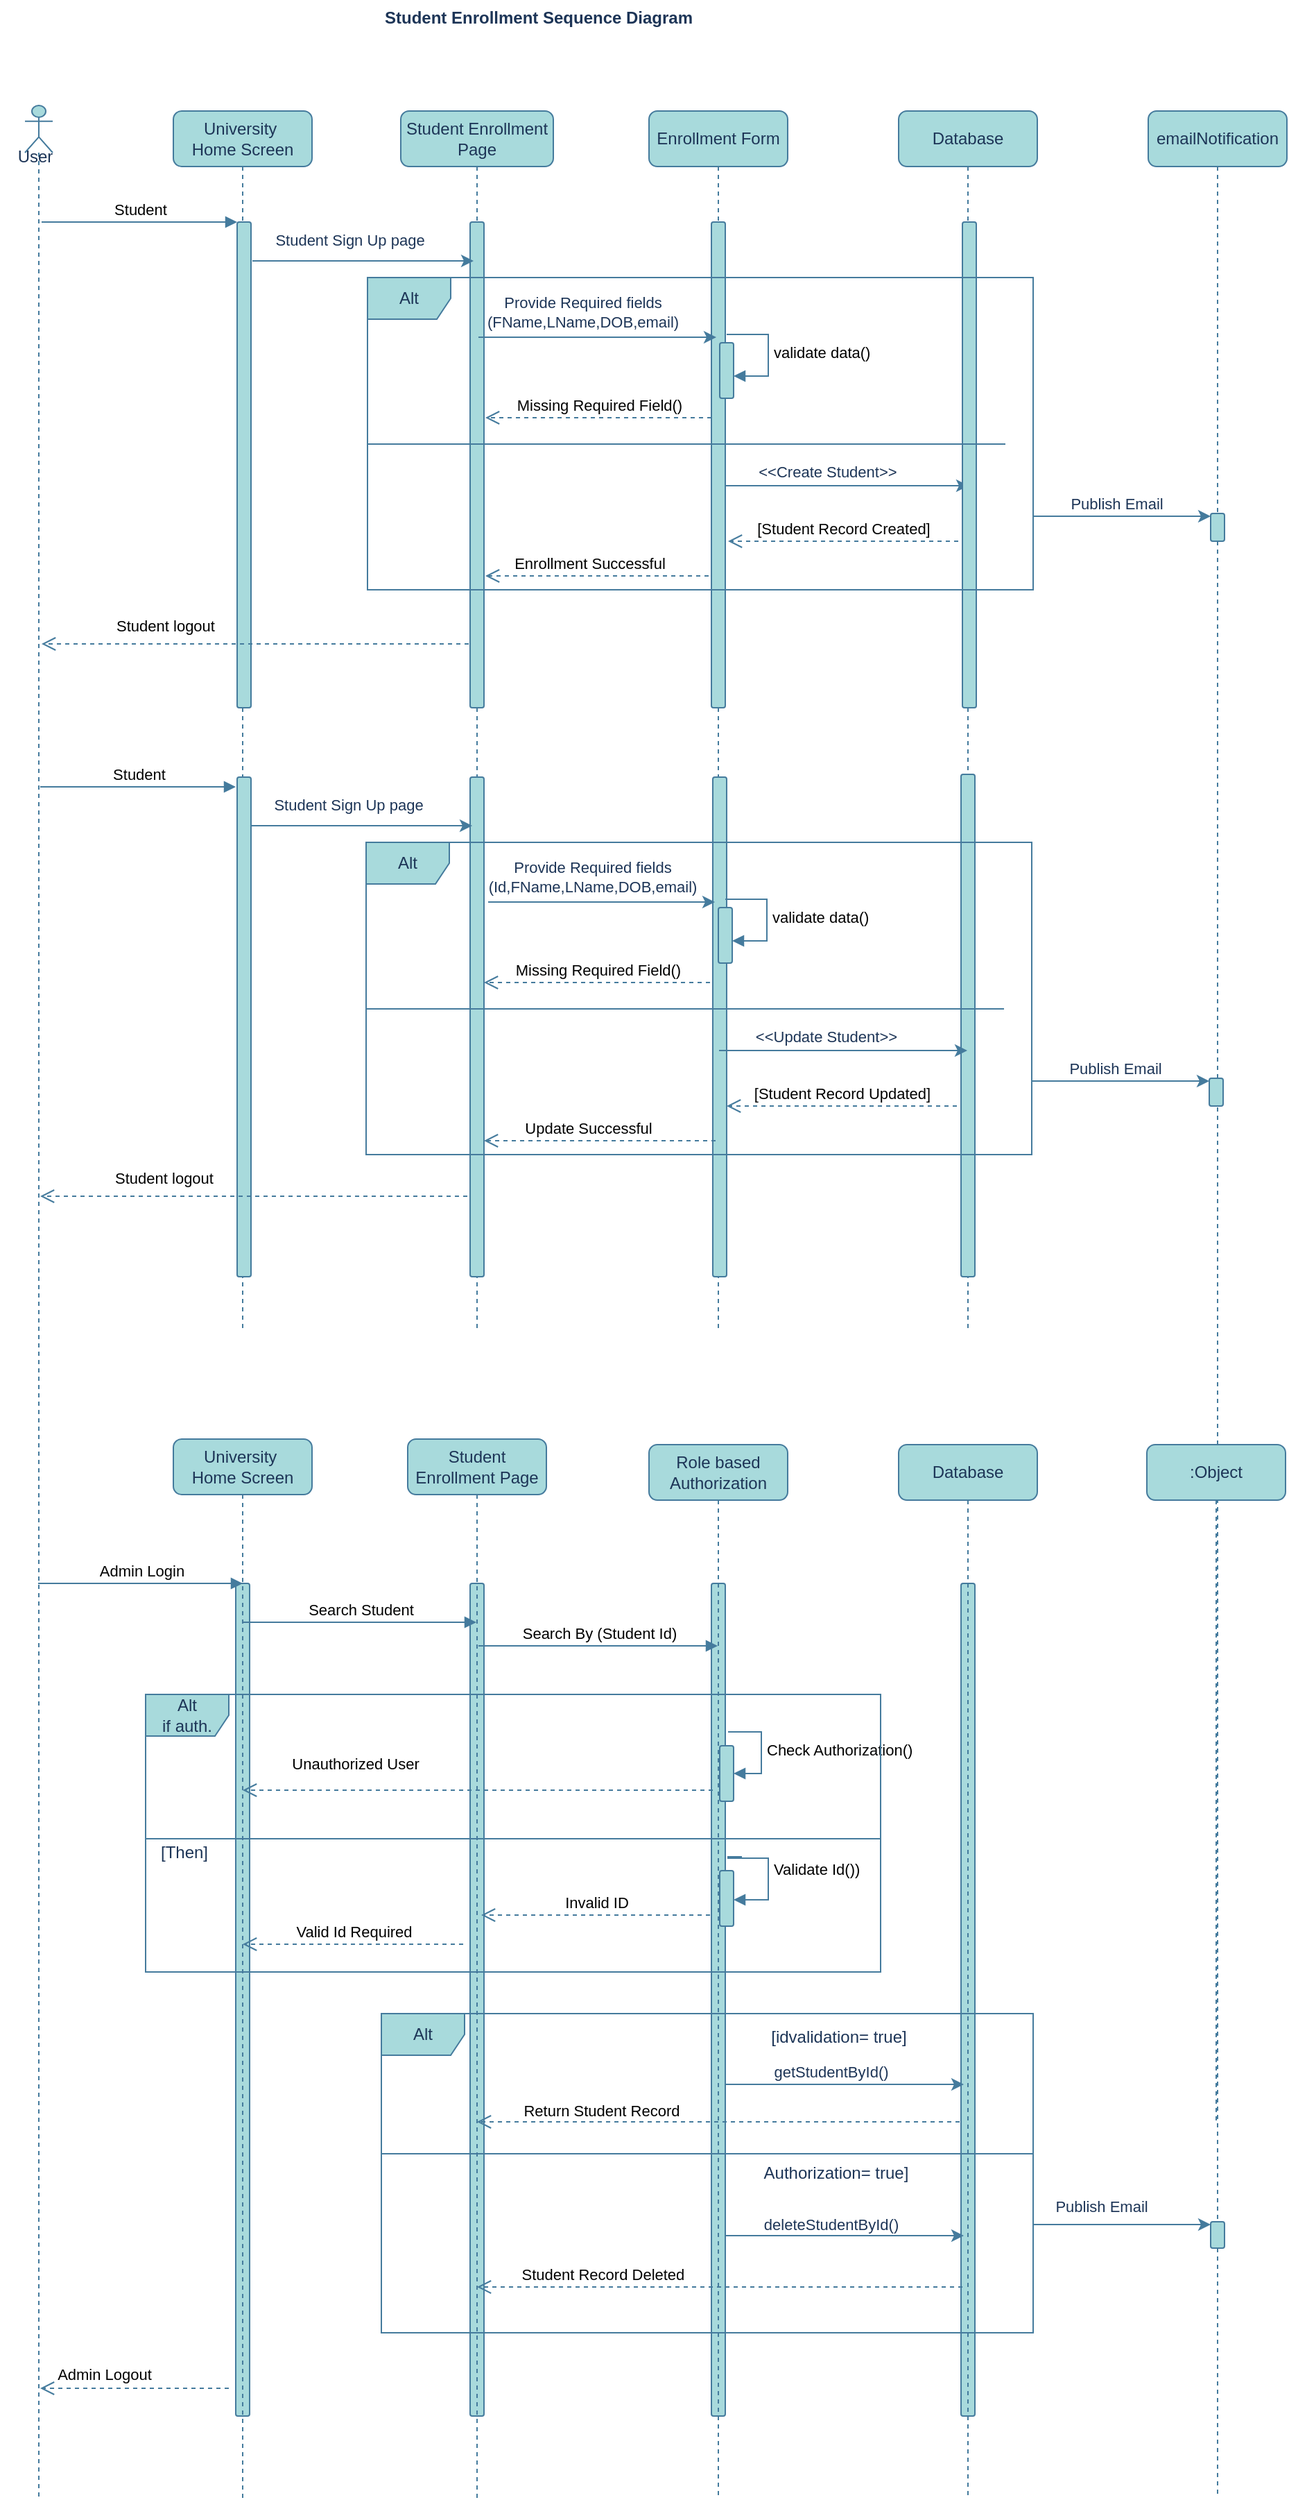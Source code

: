 <mxfile version="24.2.2" type="device">
  <diagram name="Student Enrollment Sequence DiagramV5" id="bmrs55TH-MFHcGylMogD">
    <mxGraphModel dx="1034" dy="1554" grid="1" gridSize="10" guides="1" tooltips="1" connect="1" arrows="1" fold="1" page="1" pageScale="1" pageWidth="850" pageHeight="1100" math="0" shadow="0">
      <root>
        <mxCell id="3jIzx1iN8Bpg-2SuDHj6-0" />
        <mxCell id="3jIzx1iN8Bpg-2SuDHj6-1" parent="3jIzx1iN8Bpg-2SuDHj6-0" />
        <mxCell id="3jIzx1iN8Bpg-2SuDHj6-2" value="University&amp;nbsp;&lt;div&gt;Home Screen&lt;/div&gt;" style="shape=umlLifeline;perimeter=lifelinePerimeter;whiteSpace=wrap;html=1;container=0;dropTarget=0;collapsible=0;recursiveResize=0;outlineConnect=0;portConstraint=eastwest;newEdgeStyle={&quot;edgeStyle&quot;:&quot;elbowEdgeStyle&quot;,&quot;elbow&quot;:&quot;vertical&quot;,&quot;curved&quot;:0,&quot;rounded&quot;:0};labelBackgroundColor=none;fillColor=#A8DADC;strokeColor=#457B9D;fontColor=#1D3557;rounded=1;" parent="3jIzx1iN8Bpg-2SuDHj6-1" vertex="1">
          <mxGeometry x="190" y="40" width="100" height="880" as="geometry" />
        </mxCell>
        <mxCell id="3jIzx1iN8Bpg-2SuDHj6-3" value="" style="html=1;points=[];perimeter=orthogonalPerimeter;outlineConnect=0;targetShapes=umlLifeline;portConstraint=eastwest;newEdgeStyle={&quot;edgeStyle&quot;:&quot;elbowEdgeStyle&quot;,&quot;elbow&quot;:&quot;vertical&quot;,&quot;curved&quot;:0,&quot;rounded&quot;:0};labelBackgroundColor=none;fillColor=#A8DADC;strokeColor=#457B9D;fontColor=#1D3557;rounded=1;" parent="3jIzx1iN8Bpg-2SuDHj6-2" vertex="1">
          <mxGeometry x="46" y="80" width="10" height="350" as="geometry" />
        </mxCell>
        <mxCell id="3jIzx1iN8Bpg-2SuDHj6-4" value="" style="html=1;points=[];perimeter=orthogonalPerimeter;outlineConnect=0;targetShapes=umlLifeline;portConstraint=eastwest;newEdgeStyle={&quot;edgeStyle&quot;:&quot;elbowEdgeStyle&quot;,&quot;elbow&quot;:&quot;vertical&quot;,&quot;curved&quot;:0,&quot;rounded&quot;:0};labelBackgroundColor=none;fillColor=#A8DADC;strokeColor=#457B9D;fontColor=#1D3557;rounded=1;" parent="3jIzx1iN8Bpg-2SuDHj6-2" vertex="1">
          <mxGeometry x="45" y="1061" width="10" height="600" as="geometry" />
        </mxCell>
        <mxCell id="3jIzx1iN8Bpg-2SuDHj6-5" value="" style="html=1;points=[[0,0,0,0,5],[0,1,0,0,-5],[1,0,0,0,5],[1,1,0,0,-5]];perimeter=orthogonalPerimeter;outlineConnect=0;targetShapes=umlLifeline;portConstraint=eastwest;newEdgeStyle={&quot;curved&quot;:0,&quot;rounded&quot;:0};labelBackgroundColor=none;fillColor=#A8DADC;strokeColor=#457B9D;fontColor=#1D3557;rounded=1;" parent="3jIzx1iN8Bpg-2SuDHj6-2" vertex="1">
          <mxGeometry x="46" y="480" width="10" height="360" as="geometry" />
        </mxCell>
        <mxCell id="3jIzx1iN8Bpg-2SuDHj6-6" value="Student" style="html=1;verticalAlign=bottom;endArrow=block;edgeStyle=elbowEdgeStyle;elbow=horizontal;curved=0;rounded=1;labelBackgroundColor=none;strokeColor=#457B9D;fontColor=default;" parent="3jIzx1iN8Bpg-2SuDHj6-1" target="3jIzx1iN8Bpg-2SuDHj6-3" edge="1">
          <mxGeometry relative="1" as="geometry">
            <mxPoint x="95" y="120" as="sourcePoint" />
            <Array as="points">
              <mxPoint x="180" y="120" />
            </Array>
          </mxGeometry>
        </mxCell>
        <mxCell id="3jIzx1iN8Bpg-2SuDHj6-7" value="Enrollment Successful" style="html=1;verticalAlign=bottom;endArrow=open;dashed=1;endSize=8;edgeStyle=elbowEdgeStyle;elbow=vertical;curved=0;rounded=1;labelBackgroundColor=none;strokeColor=#457B9D;fontColor=default;" parent="3jIzx1iN8Bpg-2SuDHj6-1" edge="1">
          <mxGeometry x="0.102" relative="1" as="geometry">
            <mxPoint x="415" y="375" as="targetPoint" />
            <Array as="points">
              <mxPoint x="510" y="375" />
            </Array>
            <mxPoint x="582" y="375" as="sourcePoint" />
            <mxPoint as="offset" />
          </mxGeometry>
        </mxCell>
        <mxCell id="3jIzx1iN8Bpg-2SuDHj6-8" value="" style="edgeStyle=elbowEdgeStyle;rounded=1;orthogonalLoop=1;jettySize=auto;html=1;elbow=vertical;curved=0;labelBackgroundColor=none;strokeColor=#457B9D;fontColor=default;" parent="3jIzx1iN8Bpg-2SuDHj6-1" edge="1">
          <mxGeometry relative="1" as="geometry">
            <mxPoint x="584.5" y="310" as="sourcePoint" />
            <mxPoint x="763.5" y="310" as="targetPoint" />
          </mxGeometry>
        </mxCell>
        <mxCell id="3jIzx1iN8Bpg-2SuDHj6-9" value="&amp;lt;&amp;lt;Create Student&amp;gt;&amp;gt;&amp;nbsp;" style="edgeLabel;html=1;align=center;verticalAlign=middle;resizable=0;points=[];labelBackgroundColor=none;fontColor=#1D3557;rounded=1;" parent="3jIzx1iN8Bpg-2SuDHj6-8" vertex="1" connectable="0">
          <mxGeometry x="-0.168" y="5" relative="1" as="geometry">
            <mxPoint x="4" y="-5" as="offset" />
          </mxGeometry>
        </mxCell>
        <mxCell id="3jIzx1iN8Bpg-2SuDHj6-10" value="Enrollment Form" style="shape=umlLifeline;perimeter=lifelinePerimeter;whiteSpace=wrap;html=1;container=0;dropTarget=0;collapsible=0;recursiveResize=0;outlineConnect=0;portConstraint=eastwest;newEdgeStyle={&quot;edgeStyle&quot;:&quot;elbowEdgeStyle&quot;,&quot;elbow&quot;:&quot;vertical&quot;,&quot;curved&quot;:0,&quot;rounded&quot;:0};labelBackgroundColor=none;fillColor=#A8DADC;strokeColor=#457B9D;fontColor=#1D3557;rounded=1;" parent="3jIzx1iN8Bpg-2SuDHj6-1" vertex="1">
          <mxGeometry x="533" y="40" width="100" height="880" as="geometry" />
        </mxCell>
        <mxCell id="3jIzx1iN8Bpg-2SuDHj6-11" value="" style="html=1;points=[];perimeter=orthogonalPerimeter;outlineConnect=0;targetShapes=umlLifeline;portConstraint=eastwest;newEdgeStyle={&quot;edgeStyle&quot;:&quot;elbowEdgeStyle&quot;,&quot;elbow&quot;:&quot;vertical&quot;,&quot;curved&quot;:0,&quot;rounded&quot;:0};labelBackgroundColor=none;fillColor=#A8DADC;strokeColor=#457B9D;fontColor=#1D3557;rounded=1;" parent="3jIzx1iN8Bpg-2SuDHj6-10" vertex="1">
          <mxGeometry x="45" y="80" width="10" height="350" as="geometry" />
        </mxCell>
        <mxCell id="3jIzx1iN8Bpg-2SuDHj6-12" value="" style="html=1;points=[];perimeter=orthogonalPerimeter;outlineConnect=0;targetShapes=umlLifeline;portConstraint=eastwest;newEdgeStyle={&quot;edgeStyle&quot;:&quot;elbowEdgeStyle&quot;,&quot;elbow&quot;:&quot;vertical&quot;,&quot;curved&quot;:0,&quot;rounded&quot;:0};labelBackgroundColor=none;fillColor=#A8DADC;strokeColor=#457B9D;fontColor=#1D3557;rounded=1;" parent="3jIzx1iN8Bpg-2SuDHj6-10" vertex="1">
          <mxGeometry x="45" y="1061" width="10" height="600" as="geometry" />
        </mxCell>
        <mxCell id="3jIzx1iN8Bpg-2SuDHj6-13" value="" style="html=1;points=[[0,0,0,0,5],[0,1,0,0,-5],[1,0,0,0,5],[1,1,0,0,-5]];perimeter=orthogonalPerimeter;outlineConnect=0;targetShapes=umlLifeline;portConstraint=eastwest;newEdgeStyle={&quot;curved&quot;:0,&quot;rounded&quot;:0};labelBackgroundColor=none;fillColor=#A8DADC;strokeColor=#457B9D;fontColor=#1D3557;rounded=1;" parent="3jIzx1iN8Bpg-2SuDHj6-10" vertex="1">
          <mxGeometry x="46" y="480" width="10" height="360" as="geometry" />
        </mxCell>
        <mxCell id="3jIzx1iN8Bpg-2SuDHj6-14" value="Database" style="shape=umlLifeline;perimeter=lifelinePerimeter;whiteSpace=wrap;html=1;container=0;dropTarget=0;collapsible=0;recursiveResize=0;outlineConnect=0;portConstraint=eastwest;newEdgeStyle={&quot;edgeStyle&quot;:&quot;elbowEdgeStyle&quot;,&quot;elbow&quot;:&quot;vertical&quot;,&quot;curved&quot;:0,&quot;rounded&quot;:0};labelBackgroundColor=none;fillColor=#A8DADC;strokeColor=#457B9D;fontColor=#1D3557;rounded=1;" parent="3jIzx1iN8Bpg-2SuDHj6-1" vertex="1">
          <mxGeometry x="713" y="40" width="100" height="880" as="geometry" />
        </mxCell>
        <mxCell id="3jIzx1iN8Bpg-2SuDHj6-15" value="" style="html=1;points=[];perimeter=orthogonalPerimeter;outlineConnect=0;targetShapes=umlLifeline;portConstraint=eastwest;newEdgeStyle={&quot;edgeStyle&quot;:&quot;elbowEdgeStyle&quot;,&quot;elbow&quot;:&quot;vertical&quot;,&quot;curved&quot;:0,&quot;rounded&quot;:0};labelBackgroundColor=none;fillColor=#A8DADC;strokeColor=#457B9D;fontColor=#1D3557;rounded=1;" parent="3jIzx1iN8Bpg-2SuDHj6-14" vertex="1">
          <mxGeometry x="46" y="80" width="10" height="350" as="geometry" />
        </mxCell>
        <mxCell id="3jIzx1iN8Bpg-2SuDHj6-16" value="" style="html=1;points=[];perimeter=orthogonalPerimeter;outlineConnect=0;targetShapes=umlLifeline;portConstraint=eastwest;newEdgeStyle={&quot;edgeStyle&quot;:&quot;elbowEdgeStyle&quot;,&quot;elbow&quot;:&quot;vertical&quot;,&quot;curved&quot;:0,&quot;rounded&quot;:0};labelBackgroundColor=none;fillColor=#A8DADC;strokeColor=#457B9D;fontColor=#1D3557;rounded=1;" parent="3jIzx1iN8Bpg-2SuDHj6-14" vertex="1">
          <mxGeometry x="45" y="1061" width="10" height="600" as="geometry" />
        </mxCell>
        <mxCell id="3jIzx1iN8Bpg-2SuDHj6-17" value="" style="html=1;points=[[0,0,0,0,5],[0,1,0,0,-5],[1,0,0,0,5],[1,1,0,0,-5]];perimeter=orthogonalPerimeter;outlineConnect=0;targetShapes=umlLifeline;portConstraint=eastwest;newEdgeStyle={&quot;curved&quot;:0,&quot;rounded&quot;:0};labelBackgroundColor=none;fillColor=#A8DADC;strokeColor=#457B9D;fontColor=#1D3557;rounded=1;" parent="3jIzx1iN8Bpg-2SuDHj6-14" vertex="1">
          <mxGeometry x="45" y="478" width="10" height="362" as="geometry" />
        </mxCell>
        <mxCell id="3jIzx1iN8Bpg-2SuDHj6-18" value="" style="shape=umlLifeline;perimeter=lifelinePerimeter;whiteSpace=wrap;html=1;container=1;dropTarget=0;collapsible=0;recursiveResize=0;outlineConnect=0;portConstraint=eastwest;newEdgeStyle={&quot;curved&quot;:0,&quot;rounded&quot;:0};participant=umlActor;size=34;labelBackgroundColor=none;fillColor=#A8DADC;strokeColor=#457B9D;fontColor=#1D3557;rounded=1;" parent="3jIzx1iN8Bpg-2SuDHj6-1" vertex="1">
          <mxGeometry x="83" y="36" width="20" height="1724" as="geometry" />
        </mxCell>
        <mxCell id="3jIzx1iN8Bpg-2SuDHj6-19" value="Student Enrollment Page" style="shape=umlLifeline;perimeter=lifelinePerimeter;whiteSpace=wrap;html=1;container=0;dropTarget=0;collapsible=0;recursiveResize=0;outlineConnect=0;portConstraint=eastwest;newEdgeStyle={&quot;edgeStyle&quot;:&quot;elbowEdgeStyle&quot;,&quot;elbow&quot;:&quot;vertical&quot;,&quot;curved&quot;:0,&quot;rounded&quot;:0};labelBackgroundColor=none;fillColor=#A8DADC;strokeColor=#457B9D;fontColor=#1D3557;rounded=1;" parent="3jIzx1iN8Bpg-2SuDHj6-1" vertex="1">
          <mxGeometry x="354" y="40" width="110" height="880" as="geometry" />
        </mxCell>
        <mxCell id="3jIzx1iN8Bpg-2SuDHj6-20" value="" style="html=1;points=[];perimeter=orthogonalPerimeter;outlineConnect=0;targetShapes=umlLifeline;portConstraint=eastwest;newEdgeStyle={&quot;edgeStyle&quot;:&quot;elbowEdgeStyle&quot;,&quot;elbow&quot;:&quot;vertical&quot;,&quot;curved&quot;:0,&quot;rounded&quot;:0};labelBackgroundColor=none;fillColor=#A8DADC;strokeColor=#457B9D;fontColor=#1D3557;rounded=1;" parent="3jIzx1iN8Bpg-2SuDHj6-19" vertex="1">
          <mxGeometry x="50" y="80" width="10" height="350" as="geometry" />
        </mxCell>
        <mxCell id="3jIzx1iN8Bpg-2SuDHj6-21" value="" style="html=1;points=[];perimeter=orthogonalPerimeter;outlineConnect=0;targetShapes=umlLifeline;portConstraint=eastwest;newEdgeStyle={&quot;edgeStyle&quot;:&quot;elbowEdgeStyle&quot;,&quot;elbow&quot;:&quot;vertical&quot;,&quot;curved&quot;:0,&quot;rounded&quot;:0};labelBackgroundColor=none;fillColor=#A8DADC;strokeColor=#457B9D;fontColor=#1D3557;rounded=1;" parent="3jIzx1iN8Bpg-2SuDHj6-19" vertex="1">
          <mxGeometry x="50" y="1061" width="10" height="600" as="geometry" />
        </mxCell>
        <mxCell id="3jIzx1iN8Bpg-2SuDHj6-22" value="" style="html=1;points=[[0,0,0,0,5],[0,1,0,0,-5],[1,0,0,0,5],[1,1,0,0,-5]];perimeter=orthogonalPerimeter;outlineConnect=0;targetShapes=umlLifeline;portConstraint=eastwest;newEdgeStyle={&quot;curved&quot;:0,&quot;rounded&quot;:0};labelBackgroundColor=none;fillColor=#A8DADC;strokeColor=#457B9D;fontColor=#1D3557;rounded=1;" parent="3jIzx1iN8Bpg-2SuDHj6-19" vertex="1">
          <mxGeometry x="50" y="480" width="10" height="360" as="geometry" />
        </mxCell>
        <mxCell id="3jIzx1iN8Bpg-2SuDHj6-23" value="" style="edgeStyle=elbowEdgeStyle;rounded=1;orthogonalLoop=1;jettySize=auto;html=1;elbow=vertical;curved=0;labelBackgroundColor=none;strokeColor=#457B9D;fontColor=default;" parent="3jIzx1iN8Bpg-2SuDHj6-1" edge="1">
          <mxGeometry relative="1" as="geometry">
            <mxPoint x="410" y="203" as="sourcePoint" />
            <mxPoint x="581.5" y="203" as="targetPoint" />
          </mxGeometry>
        </mxCell>
        <mxCell id="3jIzx1iN8Bpg-2SuDHj6-24" value="Provide Required fields&lt;div&gt;(FName,LName,DOB,email)&lt;/div&gt;" style="edgeLabel;html=1;align=center;verticalAlign=middle;resizable=0;points=[];labelBackgroundColor=none;fontColor=#1D3557;rounded=1;" parent="3jIzx1iN8Bpg-2SuDHj6-23" vertex="1" connectable="0">
          <mxGeometry x="-0.129" y="8" relative="1" as="geometry">
            <mxPoint y="-10" as="offset" />
          </mxGeometry>
        </mxCell>
        <mxCell id="3jIzx1iN8Bpg-2SuDHj6-25" value="[Student Record Created]" style="html=1;verticalAlign=bottom;endArrow=open;dashed=1;endSize=8;edgeStyle=elbowEdgeStyle;elbow=vertical;curved=0;rounded=1;labelBackgroundColor=none;strokeColor=#457B9D;fontColor=default;" parent="3jIzx1iN8Bpg-2SuDHj6-1" edge="1">
          <mxGeometry relative="1" as="geometry">
            <mxPoint x="590" y="350" as="targetPoint" />
            <Array as="points">
              <mxPoint x="681" y="350" />
            </Array>
            <mxPoint x="756" y="350" as="sourcePoint" />
          </mxGeometry>
        </mxCell>
        <mxCell id="3jIzx1iN8Bpg-2SuDHj6-26" value="" style="html=1;points=[[0,0,0,0,5],[0,1,0,0,-5],[1,0,0,0,5],[1,1,0,0,-5]];perimeter=orthogonalPerimeter;outlineConnect=0;targetShapes=umlLifeline;portConstraint=eastwest;newEdgeStyle={&quot;curved&quot;:0,&quot;rounded&quot;:0};labelBackgroundColor=none;fillColor=#A8DADC;strokeColor=#457B9D;fontColor=#1D3557;rounded=1;" parent="3jIzx1iN8Bpg-2SuDHj6-1" vertex="1">
          <mxGeometry x="584" y="207" width="10" height="40" as="geometry" />
        </mxCell>
        <mxCell id="3jIzx1iN8Bpg-2SuDHj6-27" value="validate data()" style="html=1;align=left;spacingLeft=2;endArrow=block;rounded=1;edgeStyle=orthogonalEdgeStyle;curved=0;rounded=0;labelBackgroundColor=none;strokeColor=#457B9D;fontColor=default;" parent="3jIzx1iN8Bpg-2SuDHj6-1" edge="1">
          <mxGeometry relative="1" as="geometry">
            <mxPoint x="589" y="201" as="sourcePoint" />
            <Array as="points">
              <mxPoint x="619" y="231" />
            </Array>
            <mxPoint x="594" y="231" as="targetPoint" />
          </mxGeometry>
        </mxCell>
        <mxCell id="3jIzx1iN8Bpg-2SuDHj6-28" value="Missing Required Field()" style="html=1;verticalAlign=bottom;endArrow=open;dashed=1;endSize=8;edgeStyle=elbowEdgeStyle;elbow=vertical;curved=0;rounded=1;labelBackgroundColor=none;strokeColor=#457B9D;fontColor=default;" parent="3jIzx1iN8Bpg-2SuDHj6-1" edge="1">
          <mxGeometry relative="1" as="geometry">
            <mxPoint x="415" y="261" as="targetPoint" />
            <Array as="points">
              <mxPoint x="510" y="261" />
            </Array>
            <mxPoint x="578" y="261" as="sourcePoint" />
          </mxGeometry>
        </mxCell>
        <mxCell id="3jIzx1iN8Bpg-2SuDHj6-29" value="emailNotification" style="shape=umlLifeline;perimeter=lifelinePerimeter;whiteSpace=wrap;html=1;container=0;dropTarget=0;collapsible=0;recursiveResize=0;outlineConnect=0;portConstraint=eastwest;newEdgeStyle={&quot;edgeStyle&quot;:&quot;elbowEdgeStyle&quot;,&quot;elbow&quot;:&quot;vertical&quot;,&quot;curved&quot;:0,&quot;rounded&quot;:0};labelBackgroundColor=none;fillColor=#A8DADC;strokeColor=#457B9D;fontColor=#1D3557;rounded=1;" parent="3jIzx1iN8Bpg-2SuDHj6-1" vertex="1">
          <mxGeometry x="893" y="40" width="100" height="1720" as="geometry" />
        </mxCell>
        <mxCell id="3jIzx1iN8Bpg-2SuDHj6-30" value="" style="html=1;points=[];perimeter=orthogonalPerimeter;outlineConnect=0;targetShapes=umlLifeline;portConstraint=eastwest;newEdgeStyle={&quot;edgeStyle&quot;:&quot;elbowEdgeStyle&quot;,&quot;elbow&quot;:&quot;vertical&quot;,&quot;curved&quot;:0,&quot;rounded&quot;:0};labelBackgroundColor=none;fillColor=#A8DADC;strokeColor=#457B9D;fontColor=#1D3557;rounded=1;" parent="3jIzx1iN8Bpg-2SuDHj6-29" vertex="1">
          <mxGeometry x="45" y="290" width="10" height="20" as="geometry" />
        </mxCell>
        <mxCell id="3jIzx1iN8Bpg-2SuDHj6-31" value="" style="html=1;points=[];perimeter=orthogonalPerimeter;outlineConnect=0;targetShapes=umlLifeline;portConstraint=eastwest;newEdgeStyle={&quot;edgeStyle&quot;:&quot;elbowEdgeStyle&quot;,&quot;elbow&quot;:&quot;vertical&quot;,&quot;curved&quot;:0,&quot;rounded&quot;:0};labelBackgroundColor=none;fillColor=#A8DADC;strokeColor=#457B9D;fontColor=#1D3557;rounded=1;" parent="3jIzx1iN8Bpg-2SuDHj6-29" vertex="1">
          <mxGeometry x="45" y="1521" width="10" height="19" as="geometry" />
        </mxCell>
        <mxCell id="3jIzx1iN8Bpg-2SuDHj6-32" value="" style="edgeStyle=elbowEdgeStyle;rounded=1;orthogonalLoop=1;jettySize=auto;html=1;elbow=vertical;curved=0;labelBackgroundColor=none;strokeColor=#457B9D;fontColor=default;" parent="3jIzx1iN8Bpg-2SuDHj6-1" edge="1">
          <mxGeometry relative="1" as="geometry">
            <mxPoint x="810" y="332" as="sourcePoint" />
            <mxPoint x="938" y="332" as="targetPoint" />
          </mxGeometry>
        </mxCell>
        <mxCell id="3jIzx1iN8Bpg-2SuDHj6-33" value="Publish Email" style="edgeLabel;html=1;align=center;verticalAlign=middle;resizable=0;points=[];labelBackgroundColor=none;fontColor=#1D3557;rounded=1;" parent="3jIzx1iN8Bpg-2SuDHj6-1" vertex="1" connectable="0">
          <mxGeometry x="871.5" y="316" as="geometry">
            <mxPoint x="-2" y="7" as="offset" />
          </mxGeometry>
        </mxCell>
        <mxCell id="3jIzx1iN8Bpg-2SuDHj6-34" value="Admin Login" style="html=1;verticalAlign=bottom;endArrow=block;edgeStyle=elbowEdgeStyle;elbow=vertical;curved=0;rounded=1;entryX=0.5;entryY=0;entryDx=0;entryDy=0;entryPerimeter=0;labelBackgroundColor=none;strokeColor=#457B9D;fontColor=default;" parent="3jIzx1iN8Bpg-2SuDHj6-1" target="3jIzx1iN8Bpg-2SuDHj6-4" edge="1">
          <mxGeometry width="80" relative="1" as="geometry">
            <mxPoint x="92.5" y="1101" as="sourcePoint" />
            <mxPoint x="230" y="1101" as="targetPoint" />
          </mxGeometry>
        </mxCell>
        <mxCell id="3jIzx1iN8Bpg-2SuDHj6-35" value="Search Student" style="html=1;verticalAlign=bottom;endArrow=block;edgeStyle=elbowEdgeStyle;elbow=vertical;curved=0;rounded=1;labelBackgroundColor=none;strokeColor=#457B9D;fontColor=default;" parent="3jIzx1iN8Bpg-2SuDHj6-1" source="3jIzx1iN8Bpg-2SuDHj6-84" edge="1">
          <mxGeometry width="80" relative="1" as="geometry">
            <mxPoint x="280" y="1129" as="sourcePoint" />
            <mxPoint x="408.5" y="1129" as="targetPoint" />
          </mxGeometry>
        </mxCell>
        <mxCell id="3jIzx1iN8Bpg-2SuDHj6-36" value="Search By (Student Id)" style="html=1;verticalAlign=bottom;endArrow=block;edgeStyle=elbowEdgeStyle;elbow=vertical;curved=0;rounded=1;labelBackgroundColor=none;strokeColor=#457B9D;fontColor=default;" parent="3jIzx1iN8Bpg-2SuDHj6-1" edge="1">
          <mxGeometry width="80" relative="1" as="geometry">
            <mxPoint x="410" y="1146" as="sourcePoint" />
            <mxPoint x="582.5" y="1146" as="targetPoint" />
          </mxGeometry>
        </mxCell>
        <mxCell id="3jIzx1iN8Bpg-2SuDHj6-37" value="" style="html=1;points=[];perimeter=orthogonalPerimeter;outlineConnect=0;targetShapes=umlLifeline;portConstraint=eastwest;newEdgeStyle={&quot;edgeStyle&quot;:&quot;elbowEdgeStyle&quot;,&quot;elbow&quot;:&quot;vertical&quot;,&quot;curved&quot;:0,&quot;rounded&quot;:0};labelBackgroundColor=none;fillColor=#A8DADC;strokeColor=#457B9D;fontColor=#1D3557;rounded=1;" parent="3jIzx1iN8Bpg-2SuDHj6-1" vertex="1">
          <mxGeometry x="584" y="1218" width="10" height="40" as="geometry" />
        </mxCell>
        <mxCell id="3jIzx1iN8Bpg-2SuDHj6-38" value="Check Authorization()" style="html=1;align=left;spacingLeft=2;endArrow=block;rounded=1;edgeStyle=orthogonalEdgeStyle;curved=0;rounded=0;labelBackgroundColor=none;strokeColor=#457B9D;fontColor=default;" parent="3jIzx1iN8Bpg-2SuDHj6-1" target="3jIzx1iN8Bpg-2SuDHj6-37" edge="1">
          <mxGeometry relative="1" as="geometry">
            <mxPoint x="590" y="1208" as="sourcePoint" />
            <Array as="points">
              <mxPoint x="614" y="1238" />
            </Array>
          </mxGeometry>
        </mxCell>
        <mxCell id="3jIzx1iN8Bpg-2SuDHj6-39" value="Unauthorized User" style="html=1;verticalAlign=bottom;endArrow=open;dashed=1;endSize=8;edgeStyle=elbowEdgeStyle;elbow=vertical;curved=0;rounded=1;labelBackgroundColor=none;strokeColor=#457B9D;fontColor=default;" parent="3jIzx1iN8Bpg-2SuDHj6-1" target="3jIzx1iN8Bpg-2SuDHj6-84" edge="1">
          <mxGeometry x="0.526" y="-10" relative="1" as="geometry">
            <mxPoint x="420" y="1250" as="targetPoint" />
            <Array as="points">
              <mxPoint x="520" y="1250" />
            </Array>
            <mxPoint x="579" y="1250" as="sourcePoint" />
            <mxPoint as="offset" />
          </mxGeometry>
        </mxCell>
        <mxCell id="3jIzx1iN8Bpg-2SuDHj6-40" value="Student Record Deleted&amp;nbsp;" style="html=1;verticalAlign=bottom;endArrow=open;dashed=1;endSize=8;edgeStyle=elbowEdgeStyle;elbow=vertical;curved=0;rounded=1;labelBackgroundColor=none;strokeColor=#457B9D;fontColor=default;" parent="3jIzx1iN8Bpg-2SuDHj6-1" target="3jIzx1iN8Bpg-2SuDHj6-85" edge="1">
          <mxGeometry x="0.477" relative="1" as="geometry">
            <mxPoint x="590" y="1608" as="targetPoint" />
            <Array as="points">
              <mxPoint x="684" y="1608" />
            </Array>
            <mxPoint x="759" y="1608" as="sourcePoint" />
            <mxPoint as="offset" />
          </mxGeometry>
        </mxCell>
        <mxCell id="3jIzx1iN8Bpg-2SuDHj6-41" value="" style="edgeStyle=elbowEdgeStyle;rounded=1;orthogonalLoop=1;jettySize=auto;html=1;elbow=vertical;curved=0;labelBackgroundColor=none;strokeColor=#457B9D;fontColor=default;" parent="3jIzx1iN8Bpg-2SuDHj6-1" edge="1">
          <mxGeometry relative="1" as="geometry">
            <mxPoint x="588.5" y="1462" as="sourcePoint" />
            <mxPoint x="760" y="1462" as="targetPoint" />
          </mxGeometry>
        </mxCell>
        <mxCell id="3jIzx1iN8Bpg-2SuDHj6-42" value="getStudentById()" style="edgeLabel;html=1;align=center;verticalAlign=middle;resizable=0;points=[];labelBackgroundColor=none;fontColor=#1D3557;rounded=1;" parent="3jIzx1iN8Bpg-2SuDHj6-41" vertex="1" connectable="0">
          <mxGeometry x="-0.168" y="5" relative="1" as="geometry">
            <mxPoint x="4" y="-4" as="offset" />
          </mxGeometry>
        </mxCell>
        <mxCell id="3jIzx1iN8Bpg-2SuDHj6-43" value="Admin Logout" style="html=1;verticalAlign=bottom;endArrow=open;dashed=1;endSize=8;edgeStyle=elbowEdgeStyle;elbow=vertical;curved=0;rounded=1;labelBackgroundColor=none;strokeColor=#457B9D;fontColor=default;" parent="3jIzx1iN8Bpg-2SuDHj6-1" edge="1">
          <mxGeometry x="0.324" y="-1" relative="1" as="geometry">
            <mxPoint x="94" y="1681" as="targetPoint" />
            <Array as="points">
              <mxPoint x="189" y="1681" />
            </Array>
            <mxPoint x="230" y="1681" as="sourcePoint" />
            <mxPoint as="offset" />
          </mxGeometry>
        </mxCell>
        <mxCell id="3jIzx1iN8Bpg-2SuDHj6-44" value="User" style="text;html=1;align=center;verticalAlign=middle;resizable=0;points=[];autosize=1;strokeColor=none;fillColor=none;labelBackgroundColor=none;fontColor=#1D3557;rounded=1;" parent="3jIzx1iN8Bpg-2SuDHj6-1" vertex="1">
          <mxGeometry x="65" y="58" width="50" height="30" as="geometry" />
        </mxCell>
        <mxCell id="3jIzx1iN8Bpg-2SuDHj6-45" value="" style="html=1;points=[];perimeter=orthogonalPerimeter;outlineConnect=0;targetShapes=umlLifeline;portConstraint=eastwest;newEdgeStyle={&quot;edgeStyle&quot;:&quot;elbowEdgeStyle&quot;,&quot;elbow&quot;:&quot;vertical&quot;,&quot;curved&quot;:0,&quot;rounded&quot;:0};labelBackgroundColor=none;fillColor=#A8DADC;strokeColor=#457B9D;fontColor=#1D3557;rounded=1;" parent="3jIzx1iN8Bpg-2SuDHj6-1" vertex="1">
          <mxGeometry x="584" y="1308" width="10" height="40" as="geometry" />
        </mxCell>
        <mxCell id="3jIzx1iN8Bpg-2SuDHj6-46" value="Invalid ID" style="html=1;verticalAlign=bottom;endArrow=open;dashed=1;endSize=8;edgeStyle=elbowEdgeStyle;elbow=vertical;curved=0;rounded=1;labelBackgroundColor=none;strokeColor=#457B9D;fontColor=default;" parent="3jIzx1iN8Bpg-2SuDHj6-1" edge="1">
          <mxGeometry relative="1" as="geometry">
            <mxPoint x="412" y="1340" as="targetPoint" />
            <Array as="points">
              <mxPoint x="518" y="1340" />
            </Array>
            <mxPoint x="577" y="1340" as="sourcePoint" />
          </mxGeometry>
        </mxCell>
        <mxCell id="3jIzx1iN8Bpg-2SuDHj6-47" value="Valid Id Required" style="html=1;verticalAlign=bottom;endArrow=open;dashed=1;endSize=8;edgeStyle=elbowEdgeStyle;elbow=vertical;curved=0;rounded=1;labelBackgroundColor=none;strokeColor=#457B9D;fontColor=default;" parent="3jIzx1iN8Bpg-2SuDHj6-1" target="3jIzx1iN8Bpg-2SuDHj6-84" edge="1">
          <mxGeometry relative="1" as="geometry">
            <mxPoint x="276" y="1361" as="targetPoint" />
            <Array as="points">
              <mxPoint x="371" y="1361" />
            </Array>
            <mxPoint x="399" y="1361" as="sourcePoint" />
          </mxGeometry>
        </mxCell>
        <mxCell id="3jIzx1iN8Bpg-2SuDHj6-48" value="Validate Id())" style="html=1;align=left;spacingLeft=2;endArrow=block;rounded=1;edgeStyle=orthogonalEdgeStyle;curved=0;rounded=0;labelBackgroundColor=none;strokeColor=#457B9D;fontColor=default;" parent="3jIzx1iN8Bpg-2SuDHj6-1" edge="1">
          <mxGeometry relative="1" as="geometry">
            <mxPoint x="600" y="1298" as="sourcePoint" />
            <Array as="points">
              <mxPoint x="590" y="1298" />
              <mxPoint x="590" y="1299" />
              <mxPoint x="619" y="1299" />
              <mxPoint x="619" y="1329" />
            </Array>
            <mxPoint x="594" y="1329" as="targetPoint" />
          </mxGeometry>
        </mxCell>
        <mxCell id="3jIzx1iN8Bpg-2SuDHj6-49" value="Alt" style="shape=umlFrame;whiteSpace=wrap;html=1;pointerEvents=0;labelBackgroundColor=none;fillColor=#A8DADC;strokeColor=#457B9D;fontColor=#1D3557;rounded=1;" parent="3jIzx1iN8Bpg-2SuDHj6-1" vertex="1">
          <mxGeometry x="340" y="1411" width="470" height="230" as="geometry" />
        </mxCell>
        <mxCell id="3jIzx1iN8Bpg-2SuDHj6-50" value="" style="edgeStyle=elbowEdgeStyle;rounded=1;orthogonalLoop=1;jettySize=auto;html=1;elbow=vertical;curved=0;labelBackgroundColor=none;strokeColor=#457B9D;fontColor=default;" parent="3jIzx1iN8Bpg-2SuDHj6-1" edge="1">
          <mxGeometry relative="1" as="geometry">
            <mxPoint x="588.5" y="1571" as="sourcePoint" />
            <mxPoint x="760" y="1571" as="targetPoint" />
          </mxGeometry>
        </mxCell>
        <mxCell id="3jIzx1iN8Bpg-2SuDHj6-51" value="deleteStudentById()" style="edgeLabel;html=1;align=center;verticalAlign=middle;resizable=0;points=[];labelBackgroundColor=none;fontColor=#1D3557;rounded=1;" parent="3jIzx1iN8Bpg-2SuDHj6-50" vertex="1" connectable="0">
          <mxGeometry x="-0.168" y="5" relative="1" as="geometry">
            <mxPoint x="4" y="-3" as="offset" />
          </mxGeometry>
        </mxCell>
        <mxCell id="3jIzx1iN8Bpg-2SuDHj6-52" value="Return Student Record&amp;nbsp;" style="html=1;verticalAlign=bottom;endArrow=open;dashed=1;endSize=8;edgeStyle=elbowEdgeStyle;elbow=vertical;curved=0;rounded=1;labelBackgroundColor=none;strokeColor=#457B9D;fontColor=default;" parent="3jIzx1iN8Bpg-2SuDHj6-1" target="3jIzx1iN8Bpg-2SuDHj6-85" edge="1">
          <mxGeometry x="0.474" y="1" relative="1" as="geometry">
            <mxPoint x="588" y="1489" as="targetPoint" />
            <Array as="points">
              <mxPoint x="682" y="1489" />
            </Array>
            <mxPoint x="757" y="1489" as="sourcePoint" />
            <mxPoint x="-1" as="offset" />
          </mxGeometry>
        </mxCell>
        <mxCell id="3jIzx1iN8Bpg-2SuDHj6-53" value="" style="line;strokeWidth=1;fillColor=none;align=left;verticalAlign=middle;spacingTop=-1;spacingLeft=3;spacingRight=3;rotatable=0;labelPosition=right;points=[];portConstraint=eastwest;strokeColor=#457B9D;labelBackgroundColor=none;fontColor=#1D3557;rounded=1;" parent="3jIzx1iN8Bpg-2SuDHj6-1" vertex="1">
          <mxGeometry x="340" y="1508" width="470" height="8" as="geometry" />
        </mxCell>
        <mxCell id="3jIzx1iN8Bpg-2SuDHj6-54" value="Alt&lt;br&gt;if auth." style="shape=umlFrame;whiteSpace=wrap;html=1;pointerEvents=0;labelBackgroundColor=none;fillColor=#A8DADC;strokeColor=#457B9D;fontColor=#1D3557;rounded=1;" parent="3jIzx1iN8Bpg-2SuDHj6-1" vertex="1">
          <mxGeometry x="170" y="1181" width="530" height="200" as="geometry" />
        </mxCell>
        <mxCell id="3jIzx1iN8Bpg-2SuDHj6-55" value="" style="line;strokeWidth=1;fillColor=none;align=left;verticalAlign=middle;spacingTop=-1;spacingLeft=3;spacingRight=3;rotatable=0;labelPosition=right;points=[];portConstraint=eastwest;strokeColor=#457B9D;labelBackgroundColor=none;fontColor=#1D3557;rounded=1;" parent="3jIzx1iN8Bpg-2SuDHj6-1" vertex="1">
          <mxGeometry x="170" y="1281" width="530" height="8" as="geometry" />
        </mxCell>
        <mxCell id="3jIzx1iN8Bpg-2SuDHj6-56" value="[Then]" style="text;html=1;strokeColor=none;fillColor=none;align=center;verticalAlign=middle;whiteSpace=wrap;rounded=1;labelBackgroundColor=none;fontColor=#1D3557;" parent="3jIzx1iN8Bpg-2SuDHj6-1" vertex="1">
          <mxGeometry x="175" y="1289" width="46" height="12" as="geometry" />
        </mxCell>
        <mxCell id="3jIzx1iN8Bpg-2SuDHj6-57" value="" style="edgeStyle=elbowEdgeStyle;rounded=1;orthogonalLoop=1;jettySize=auto;html=1;elbow=vertical;curved=0;labelBackgroundColor=none;strokeColor=#457B9D;fontColor=default;" parent="3jIzx1iN8Bpg-2SuDHj6-1" target="3jIzx1iN8Bpg-2SuDHj6-31" edge="1">
          <mxGeometry relative="1" as="geometry">
            <mxPoint x="810" y="1563" as="sourcePoint" />
            <mxPoint x="935" y="1563" as="targetPoint" />
            <Array as="points">
              <mxPoint x="810" y="1563" />
            </Array>
          </mxGeometry>
        </mxCell>
        <mxCell id="3jIzx1iN8Bpg-2SuDHj6-58" value="Publish Email" style="edgeLabel;html=1;align=center;verticalAlign=middle;resizable=0;points=[];labelBackgroundColor=none;fontColor=#1D3557;rounded=1;" parent="3jIzx1iN8Bpg-2SuDHj6-1" vertex="1" connectable="0">
          <mxGeometry x="860.5" y="1543" as="geometry">
            <mxPoint x="-2" y="7" as="offset" />
          </mxGeometry>
        </mxCell>
        <mxCell id="3jIzx1iN8Bpg-2SuDHj6-59" value="[idvalidation= true]" style="text;html=1;strokeColor=none;fillColor=none;align=center;verticalAlign=middle;whiteSpace=wrap;rounded=1;labelBackgroundColor=none;fontColor=#1D3557;" parent="3jIzx1iN8Bpg-2SuDHj6-1" vertex="1">
          <mxGeometry x="610" y="1418" width="120" height="20" as="geometry" />
        </mxCell>
        <mxCell id="3jIzx1iN8Bpg-2SuDHj6-60" value="Authorization= true]" style="text;html=1;strokeColor=none;fillColor=none;align=center;verticalAlign=middle;whiteSpace=wrap;rounded=1;labelBackgroundColor=none;fontColor=#1D3557;" parent="3jIzx1iN8Bpg-2SuDHj6-1" vertex="1">
          <mxGeometry x="608" y="1516" width="120" height="20" as="geometry" />
        </mxCell>
        <mxCell id="3jIzx1iN8Bpg-2SuDHj6-61" value="" style="edgeStyle=elbowEdgeStyle;rounded=1;orthogonalLoop=1;jettySize=auto;html=1;elbow=vertical;curved=0;labelBackgroundColor=none;strokeColor=#457B9D;fontColor=default;" parent="3jIzx1iN8Bpg-2SuDHj6-1" edge="1">
          <mxGeometry relative="1" as="geometry">
            <mxPoint x="247" y="148" as="sourcePoint" />
            <mxPoint x="406.5" y="148" as="targetPoint" />
          </mxGeometry>
        </mxCell>
        <mxCell id="3jIzx1iN8Bpg-2SuDHj6-62" value="Student Sign Up page" style="edgeLabel;html=1;align=center;verticalAlign=middle;resizable=0;points=[];labelBackgroundColor=none;fontColor=#1D3557;rounded=1;" parent="3jIzx1iN8Bpg-2SuDHj6-61" vertex="1" connectable="0">
          <mxGeometry x="-0.129" y="8" relative="1" as="geometry">
            <mxPoint y="-7" as="offset" />
          </mxGeometry>
        </mxCell>
        <mxCell id="3jIzx1iN8Bpg-2SuDHj6-63" value="Student logout" style="html=1;verticalAlign=bottom;endArrow=open;dashed=1;endSize=8;edgeStyle=elbowEdgeStyle;elbow=vertical;curved=0;rounded=1;labelBackgroundColor=none;strokeColor=#457B9D;fontColor=default;" parent="3jIzx1iN8Bpg-2SuDHj6-1" edge="1">
          <mxGeometry x="0.422" y="-4" relative="1" as="geometry">
            <mxPoint x="95" y="424" as="targetPoint" />
            <Array as="points">
              <mxPoint x="331" y="424" />
            </Array>
            <mxPoint x="403" y="424" as="sourcePoint" />
            <mxPoint as="offset" />
          </mxGeometry>
        </mxCell>
        <mxCell id="3jIzx1iN8Bpg-2SuDHj6-64" value="Alt" style="shape=umlFrame;whiteSpace=wrap;html=1;pointerEvents=0;labelBackgroundColor=none;fillColor=#A8DADC;strokeColor=#457B9D;fontColor=#1D3557;rounded=1;" parent="3jIzx1iN8Bpg-2SuDHj6-1" vertex="1">
          <mxGeometry x="330" y="160" width="480" height="225" as="geometry" />
        </mxCell>
        <mxCell id="3jIzx1iN8Bpg-2SuDHj6-65" value="" style="line;strokeWidth=1;fillColor=none;align=left;verticalAlign=middle;spacingTop=-1;spacingLeft=3;spacingRight=3;rotatable=0;labelPosition=right;points=[];portConstraint=eastwest;strokeColor=#457B9D;labelBackgroundColor=none;fontColor=#1D3557;rounded=1;" parent="3jIzx1iN8Bpg-2SuDHj6-1" vertex="1">
          <mxGeometry x="330" y="276" width="460" height="8" as="geometry" />
        </mxCell>
        <mxCell id="3jIzx1iN8Bpg-2SuDHj6-66" value="Student" style="html=1;verticalAlign=bottom;endArrow=block;edgeStyle=elbowEdgeStyle;elbow=horizontal;curved=0;rounded=1;labelBackgroundColor=none;strokeColor=#457B9D;fontColor=default;" parent="3jIzx1iN8Bpg-2SuDHj6-1" edge="1">
          <mxGeometry relative="1" as="geometry">
            <mxPoint x="94" y="527" as="sourcePoint" />
            <Array as="points">
              <mxPoint x="179" y="527" />
            </Array>
            <mxPoint x="235" y="527" as="targetPoint" />
          </mxGeometry>
        </mxCell>
        <mxCell id="3jIzx1iN8Bpg-2SuDHj6-67" value="Update Successful" style="html=1;verticalAlign=bottom;endArrow=open;dashed=1;endSize=8;edgeStyle=elbowEdgeStyle;elbow=vertical;curved=0;rounded=1;labelBackgroundColor=none;strokeColor=#457B9D;fontColor=default;" parent="3jIzx1iN8Bpg-2SuDHj6-1" edge="1">
          <mxGeometry x="0.102" relative="1" as="geometry">
            <mxPoint x="414" y="782" as="targetPoint" />
            <Array as="points">
              <mxPoint x="509" y="782" />
            </Array>
            <mxPoint x="581" y="782" as="sourcePoint" />
            <mxPoint as="offset" />
          </mxGeometry>
        </mxCell>
        <mxCell id="3jIzx1iN8Bpg-2SuDHj6-68" value="" style="edgeStyle=elbowEdgeStyle;rounded=1;orthogonalLoop=1;jettySize=auto;html=1;elbow=vertical;curved=0;labelBackgroundColor=none;strokeColor=#457B9D;fontColor=default;" parent="3jIzx1iN8Bpg-2SuDHj6-1" edge="1">
          <mxGeometry relative="1" as="geometry">
            <mxPoint x="583.5" y="717" as="sourcePoint" />
            <mxPoint x="762.5" y="717" as="targetPoint" />
          </mxGeometry>
        </mxCell>
        <mxCell id="3jIzx1iN8Bpg-2SuDHj6-69" value="&amp;lt;&amp;lt;Update Student&amp;gt;&amp;gt;&amp;nbsp;" style="edgeLabel;html=1;align=center;verticalAlign=middle;resizable=0;points=[];labelBackgroundColor=none;fontColor=#1D3557;rounded=1;" parent="3jIzx1iN8Bpg-2SuDHj6-68" vertex="1" connectable="0">
          <mxGeometry x="-0.168" y="5" relative="1" as="geometry">
            <mxPoint x="4" y="-5" as="offset" />
          </mxGeometry>
        </mxCell>
        <mxCell id="3jIzx1iN8Bpg-2SuDHj6-70" value="" style="edgeStyle=elbowEdgeStyle;rounded=1;orthogonalLoop=1;jettySize=auto;html=1;elbow=vertical;curved=0;labelBackgroundColor=none;strokeColor=#457B9D;fontColor=default;" parent="3jIzx1iN8Bpg-2SuDHj6-1" edge="1">
          <mxGeometry relative="1" as="geometry">
            <mxPoint x="417" y="610" as="sourcePoint" />
            <mxPoint x="580.5" y="610" as="targetPoint" />
          </mxGeometry>
        </mxCell>
        <mxCell id="3jIzx1iN8Bpg-2SuDHj6-71" value="Provide Required fields&lt;div&gt;(Id,FName,LName,DOB,email)&lt;/div&gt;" style="edgeLabel;html=1;align=center;verticalAlign=middle;resizable=0;points=[];labelBackgroundColor=none;fontColor=#1D3557;rounded=1;" parent="3jIzx1iN8Bpg-2SuDHj6-70" vertex="1" connectable="0">
          <mxGeometry x="-0.129" y="8" relative="1" as="geometry">
            <mxPoint x="4" y="-10" as="offset" />
          </mxGeometry>
        </mxCell>
        <mxCell id="3jIzx1iN8Bpg-2SuDHj6-72" value="[Student Record Updated]" style="html=1;verticalAlign=bottom;endArrow=open;dashed=1;endSize=8;edgeStyle=elbowEdgeStyle;elbow=vertical;curved=0;rounded=1;labelBackgroundColor=none;strokeColor=#457B9D;fontColor=default;" parent="3jIzx1iN8Bpg-2SuDHj6-1" edge="1">
          <mxGeometry relative="1" as="geometry">
            <mxPoint x="589" y="757" as="targetPoint" />
            <Array as="points">
              <mxPoint x="680" y="757" />
            </Array>
            <mxPoint x="755" y="757" as="sourcePoint" />
          </mxGeometry>
        </mxCell>
        <mxCell id="3jIzx1iN8Bpg-2SuDHj6-73" value="" style="html=1;points=[[0,0,0,0,5],[0,1,0,0,-5],[1,0,0,0,5],[1,1,0,0,-5]];perimeter=orthogonalPerimeter;outlineConnect=0;targetShapes=umlLifeline;portConstraint=eastwest;newEdgeStyle={&quot;curved&quot;:0,&quot;rounded&quot;:0};labelBackgroundColor=none;fillColor=#A8DADC;strokeColor=#457B9D;fontColor=#1D3557;rounded=1;" parent="3jIzx1iN8Bpg-2SuDHj6-1" vertex="1">
          <mxGeometry x="583" y="614" width="10" height="40" as="geometry" />
        </mxCell>
        <mxCell id="3jIzx1iN8Bpg-2SuDHj6-74" value="validate data()" style="html=1;align=left;spacingLeft=2;endArrow=block;rounded=1;edgeStyle=orthogonalEdgeStyle;curved=0;rounded=0;labelBackgroundColor=none;strokeColor=#457B9D;fontColor=default;" parent="3jIzx1iN8Bpg-2SuDHj6-1" edge="1">
          <mxGeometry relative="1" as="geometry">
            <mxPoint x="588" y="608" as="sourcePoint" />
            <Array as="points">
              <mxPoint x="618" y="638" />
            </Array>
            <mxPoint x="593" y="638" as="targetPoint" />
          </mxGeometry>
        </mxCell>
        <mxCell id="3jIzx1iN8Bpg-2SuDHj6-75" value="Missing Required Field()" style="html=1;verticalAlign=bottom;endArrow=open;dashed=1;endSize=8;edgeStyle=elbowEdgeStyle;elbow=vertical;curved=0;rounded=1;labelBackgroundColor=none;strokeColor=#457B9D;fontColor=default;" parent="3jIzx1iN8Bpg-2SuDHj6-1" edge="1">
          <mxGeometry relative="1" as="geometry">
            <mxPoint x="414" y="668" as="targetPoint" />
            <Array as="points">
              <mxPoint x="509" y="668" />
            </Array>
            <mxPoint x="577" y="668" as="sourcePoint" />
          </mxGeometry>
        </mxCell>
        <mxCell id="3jIzx1iN8Bpg-2SuDHj6-76" value="" style="html=1;points=[];perimeter=orthogonalPerimeter;outlineConnect=0;targetShapes=umlLifeline;portConstraint=eastwest;newEdgeStyle={&quot;edgeStyle&quot;:&quot;elbowEdgeStyle&quot;,&quot;elbow&quot;:&quot;vertical&quot;,&quot;curved&quot;:0,&quot;rounded&quot;:0};labelBackgroundColor=none;fillColor=#A8DADC;strokeColor=#457B9D;fontColor=#1D3557;rounded=1;" parent="3jIzx1iN8Bpg-2SuDHj6-1" vertex="1">
          <mxGeometry x="937" y="737" width="10" height="20" as="geometry" />
        </mxCell>
        <mxCell id="3jIzx1iN8Bpg-2SuDHj6-77" value="" style="edgeStyle=elbowEdgeStyle;rounded=1;orthogonalLoop=1;jettySize=auto;html=1;elbow=vertical;curved=0;labelBackgroundColor=none;strokeColor=#457B9D;fontColor=default;" parent="3jIzx1iN8Bpg-2SuDHj6-1" edge="1">
          <mxGeometry relative="1" as="geometry">
            <mxPoint x="809" y="739" as="sourcePoint" />
            <mxPoint x="937" y="739" as="targetPoint" />
          </mxGeometry>
        </mxCell>
        <mxCell id="3jIzx1iN8Bpg-2SuDHj6-78" value="Publish Email" style="edgeLabel;html=1;align=center;verticalAlign=middle;resizable=0;points=[];labelBackgroundColor=none;fontColor=#1D3557;rounded=1;" parent="3jIzx1iN8Bpg-2SuDHj6-1" vertex="1" connectable="0">
          <mxGeometry x="870.5" y="723" as="geometry">
            <mxPoint x="-2" y="7" as="offset" />
          </mxGeometry>
        </mxCell>
        <mxCell id="3jIzx1iN8Bpg-2SuDHj6-79" value="" style="edgeStyle=elbowEdgeStyle;rounded=1;orthogonalLoop=1;jettySize=auto;html=1;elbow=vertical;curved=0;labelBackgroundColor=none;strokeColor=#457B9D;fontColor=default;" parent="3jIzx1iN8Bpg-2SuDHj6-1" edge="1">
          <mxGeometry relative="1" as="geometry">
            <mxPoint x="246" y="555" as="sourcePoint" />
            <mxPoint x="405.5" y="555" as="targetPoint" />
          </mxGeometry>
        </mxCell>
        <mxCell id="3jIzx1iN8Bpg-2SuDHj6-80" value="Student Sign Up page" style="edgeLabel;html=1;align=center;verticalAlign=middle;resizable=0;points=[];labelBackgroundColor=none;fontColor=#1D3557;rounded=1;" parent="3jIzx1iN8Bpg-2SuDHj6-79" vertex="1" connectable="0">
          <mxGeometry x="-0.129" y="8" relative="1" as="geometry">
            <mxPoint y="-7" as="offset" />
          </mxGeometry>
        </mxCell>
        <mxCell id="3jIzx1iN8Bpg-2SuDHj6-81" value="Student logout" style="html=1;verticalAlign=bottom;endArrow=open;dashed=1;endSize=8;edgeStyle=elbowEdgeStyle;elbow=vertical;curved=0;rounded=1;labelBackgroundColor=none;strokeColor=#457B9D;fontColor=default;" parent="3jIzx1iN8Bpg-2SuDHj6-1" edge="1">
          <mxGeometry x="0.422" y="-4" relative="1" as="geometry">
            <mxPoint x="94" y="822" as="targetPoint" />
            <Array as="points">
              <mxPoint x="330" y="822" />
            </Array>
            <mxPoint x="402" y="822" as="sourcePoint" />
            <mxPoint as="offset" />
          </mxGeometry>
        </mxCell>
        <mxCell id="3jIzx1iN8Bpg-2SuDHj6-82" value="Alt" style="shape=umlFrame;whiteSpace=wrap;html=1;pointerEvents=0;labelBackgroundColor=none;fillColor=#A8DADC;strokeColor=#457B9D;fontColor=#1D3557;rounded=1;" parent="3jIzx1iN8Bpg-2SuDHj6-1" vertex="1">
          <mxGeometry x="329" y="567" width="480" height="225" as="geometry" />
        </mxCell>
        <mxCell id="3jIzx1iN8Bpg-2SuDHj6-83" value="" style="line;strokeWidth=1;fillColor=none;align=left;verticalAlign=middle;spacingTop=-1;spacingLeft=3;spacingRight=3;rotatable=0;labelPosition=right;points=[];portConstraint=eastwest;strokeColor=#457B9D;labelBackgroundColor=none;fontColor=#1D3557;rounded=1;" parent="3jIzx1iN8Bpg-2SuDHj6-1" vertex="1">
          <mxGeometry x="329" y="683" width="460" height="8" as="geometry" />
        </mxCell>
        <mxCell id="3jIzx1iN8Bpg-2SuDHj6-84" value="University&amp;nbsp;&lt;div&gt;Home Screen&lt;/div&gt;" style="shape=umlLifeline;perimeter=lifelinePerimeter;whiteSpace=wrap;html=1;container=1;dropTarget=0;collapsible=0;recursiveResize=0;outlineConnect=0;portConstraint=eastwest;newEdgeStyle={&quot;curved&quot;:0,&quot;rounded&quot;:0};labelBackgroundColor=none;fillColor=#A8DADC;strokeColor=#457B9D;fontColor=#1D3557;rounded=1;" parent="3jIzx1iN8Bpg-2SuDHj6-1" vertex="1">
          <mxGeometry x="190" y="997" width="100" height="763" as="geometry" />
        </mxCell>
        <mxCell id="3jIzx1iN8Bpg-2SuDHj6-85" value="Student Enrollment Page" style="shape=umlLifeline;perimeter=lifelinePerimeter;whiteSpace=wrap;html=1;container=1;dropTarget=0;collapsible=0;recursiveResize=0;outlineConnect=0;portConstraint=eastwest;newEdgeStyle={&quot;curved&quot;:0,&quot;rounded&quot;:0};labelBackgroundColor=none;fillColor=#A8DADC;strokeColor=#457B9D;fontColor=#1D3557;rounded=1;" parent="3jIzx1iN8Bpg-2SuDHj6-1" vertex="1">
          <mxGeometry x="359" y="997" width="100" height="763" as="geometry" />
        </mxCell>
        <mxCell id="3jIzx1iN8Bpg-2SuDHj6-86" value="Role based Authorization" style="shape=umlLifeline;perimeter=lifelinePerimeter;whiteSpace=wrap;html=1;container=1;dropTarget=0;collapsible=0;recursiveResize=0;outlineConnect=0;portConstraint=eastwest;newEdgeStyle={&quot;curved&quot;:0,&quot;rounded&quot;:0};labelBackgroundColor=none;fillColor=#A8DADC;strokeColor=#457B9D;fontColor=#1D3557;rounded=1;" parent="3jIzx1iN8Bpg-2SuDHj6-1" vertex="1">
          <mxGeometry x="533" y="1001" width="100" height="759" as="geometry" />
        </mxCell>
        <mxCell id="3jIzx1iN8Bpg-2SuDHj6-87" value="Database" style="shape=umlLifeline;perimeter=lifelinePerimeter;whiteSpace=wrap;html=1;container=1;dropTarget=0;collapsible=0;recursiveResize=0;outlineConnect=0;portConstraint=eastwest;newEdgeStyle={&quot;curved&quot;:0,&quot;rounded&quot;:0};labelBackgroundColor=none;fillColor=#A8DADC;strokeColor=#457B9D;fontColor=#1D3557;rounded=1;" parent="3jIzx1iN8Bpg-2SuDHj6-1" vertex="1">
          <mxGeometry x="713" y="1001" width="100" height="759" as="geometry" />
        </mxCell>
        <mxCell id="3jIzx1iN8Bpg-2SuDHj6-88" value=":Object" style="shape=umlLifeline;perimeter=lifelinePerimeter;whiteSpace=wrap;html=1;container=1;dropTarget=0;collapsible=0;recursiveResize=0;outlineConnect=0;portConstraint=eastwest;newEdgeStyle={&quot;curved&quot;:0,&quot;rounded&quot;:0};labelBackgroundColor=none;fillColor=#A8DADC;strokeColor=#457B9D;fontColor=#1D3557;rounded=1;" parent="3jIzx1iN8Bpg-2SuDHj6-1" vertex="1">
          <mxGeometry x="892" y="1001" width="100" height="489" as="geometry" />
        </mxCell>
        <mxCell id="3jIzx1iN8Bpg-2SuDHj6-89" value="Student Enrollment Sequence Diagram" style="text;align=center;fontStyle=1;verticalAlign=middle;spacingLeft=3;spacingRight=3;strokeColor=none;rotatable=0;points=[[0,0.5],[1,0.5]];portConstraint=eastwest;html=1;labelBackgroundColor=none;fontColor=#1D3557;rounded=1;" parent="3jIzx1iN8Bpg-2SuDHj6-1" vertex="1">
          <mxGeometry x="413" y="-40" width="80" height="26" as="geometry" />
        </mxCell>
      </root>
    </mxGraphModel>
  </diagram>
</mxfile>
